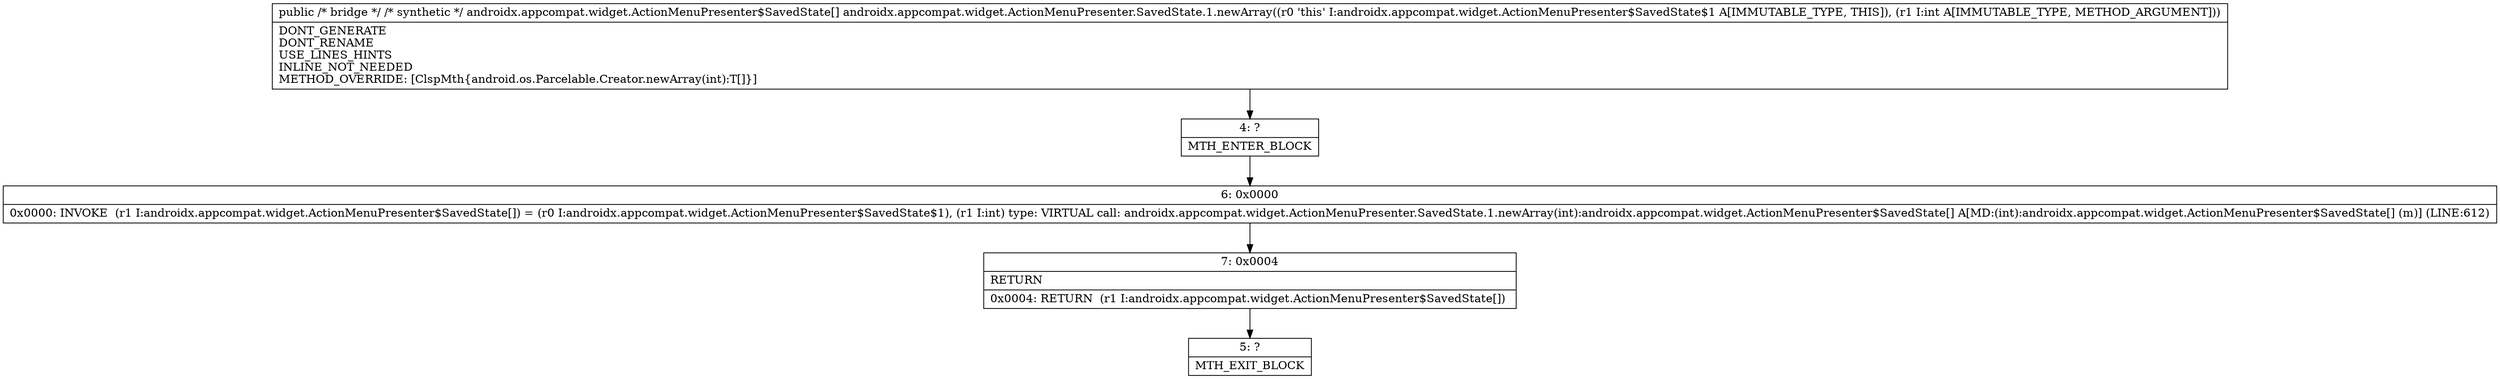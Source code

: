 digraph "CFG forandroidx.appcompat.widget.ActionMenuPresenter.SavedState.1.newArray(I)[Ljava\/lang\/Object;" {
Node_4 [shape=record,label="{4\:\ ?|MTH_ENTER_BLOCK\l}"];
Node_6 [shape=record,label="{6\:\ 0x0000|0x0000: INVOKE  (r1 I:androidx.appcompat.widget.ActionMenuPresenter$SavedState[]) = (r0 I:androidx.appcompat.widget.ActionMenuPresenter$SavedState$1), (r1 I:int) type: VIRTUAL call: androidx.appcompat.widget.ActionMenuPresenter.SavedState.1.newArray(int):androidx.appcompat.widget.ActionMenuPresenter$SavedState[] A[MD:(int):androidx.appcompat.widget.ActionMenuPresenter$SavedState[] (m)] (LINE:612)\l}"];
Node_7 [shape=record,label="{7\:\ 0x0004|RETURN\l|0x0004: RETURN  (r1 I:androidx.appcompat.widget.ActionMenuPresenter$SavedState[]) \l}"];
Node_5 [shape=record,label="{5\:\ ?|MTH_EXIT_BLOCK\l}"];
MethodNode[shape=record,label="{public \/* bridge *\/ \/* synthetic *\/ androidx.appcompat.widget.ActionMenuPresenter$SavedState[] androidx.appcompat.widget.ActionMenuPresenter.SavedState.1.newArray((r0 'this' I:androidx.appcompat.widget.ActionMenuPresenter$SavedState$1 A[IMMUTABLE_TYPE, THIS]), (r1 I:int A[IMMUTABLE_TYPE, METHOD_ARGUMENT]))  | DONT_GENERATE\lDONT_RENAME\lUSE_LINES_HINTS\lINLINE_NOT_NEEDED\lMETHOD_OVERRIDE: [ClspMth\{android.os.Parcelable.Creator.newArray(int):T[]\}]\l}"];
MethodNode -> Node_4;Node_4 -> Node_6;
Node_6 -> Node_7;
Node_7 -> Node_5;
}

